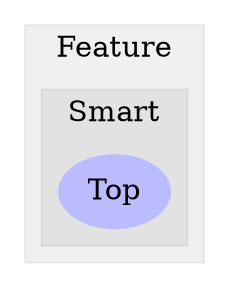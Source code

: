 digraph G {
size="6,4";
ratio="fill";
subgraph cluster_0 {
label="Feature";
color="#0000000F";
style="filled";
subgraph cluster_1 {
label="Smart";
color="#0000000F";
style="filled";
u0[label="Top",style="filled",fillcolor="#bbbbff",penwidth="0"];

}

}

}

